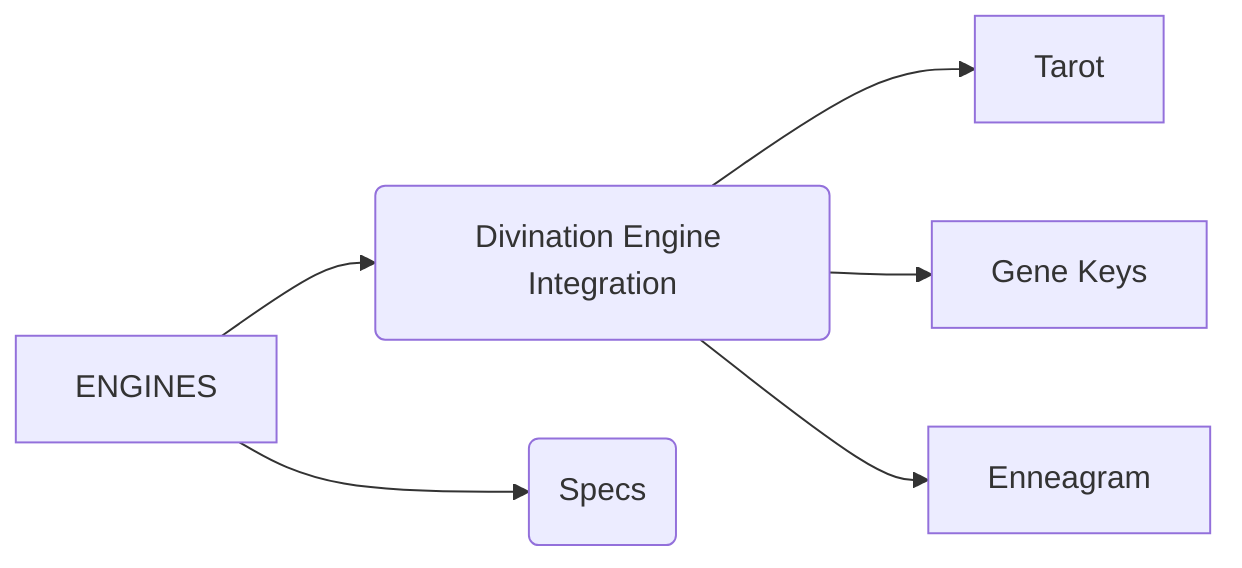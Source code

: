 graph LR
    A[ENGINES] --> B(Divination Engine Integration)
    A --> C(Specs)

    B --> B1[Tarot]
    B --> B2[Gene Keys]
    B --> B3[Enneagram]